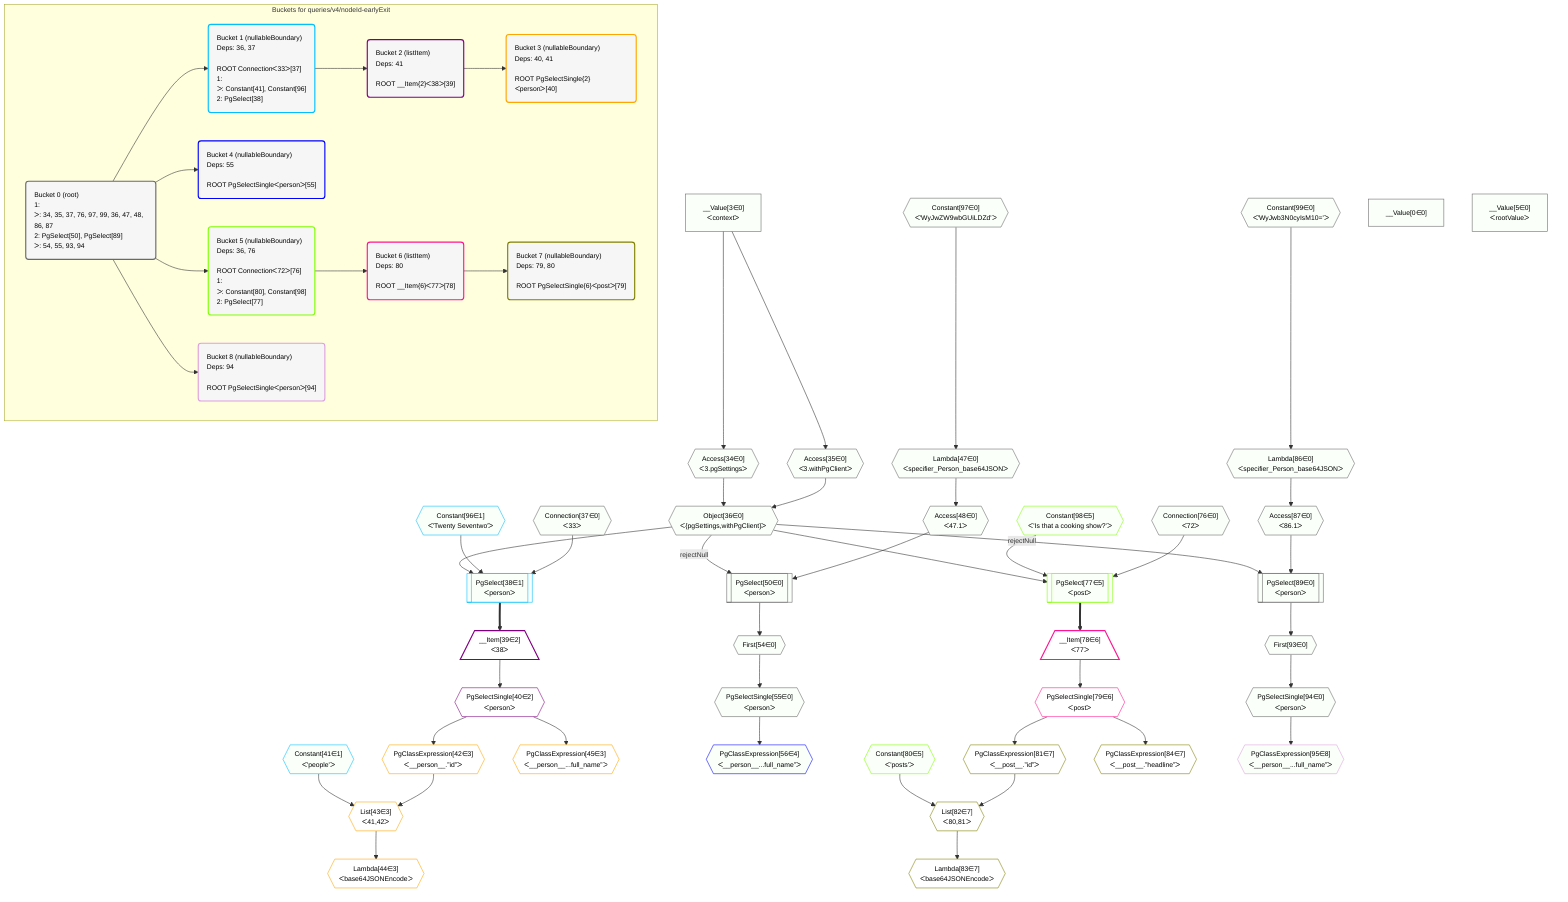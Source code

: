 %%{init: {'themeVariables': { 'fontSize': '12px'}}}%%
graph TD
    classDef path fill:#eee,stroke:#000,color:#000
    classDef plan fill:#fff,stroke-width:1px,color:#000
    classDef itemplan fill:#fff,stroke-width:2px,color:#000
    classDef unbatchedplan fill:#dff,stroke-width:1px,color:#000
    classDef sideeffectplan fill:#fcc,stroke-width:2px,color:#000
    classDef bucket fill:#f6f6f6,color:#000,stroke-width:2px,text-align:left


    %% plan dependencies
    Object36{{"Object[36∈0]<br />ᐸ{pgSettings,withPgClient}ᐳ"}}:::plan
    Access34{{"Access[34∈0]<br />ᐸ3.pgSettingsᐳ"}}:::plan
    Access35{{"Access[35∈0]<br />ᐸ3.withPgClientᐳ"}}:::plan
    Access34 & Access35 --> Object36
    PgSelect50[["PgSelect[50∈0]<br />ᐸpersonᐳ"]]:::plan
    Access48{{"Access[48∈0]<br />ᐸ47.1ᐳ"}}:::plan
    Object36 -->|rejectNull| PgSelect50
    Access48 --> PgSelect50
    PgSelect89[["PgSelect[89∈0]<br />ᐸpersonᐳ"]]:::plan
    Access87{{"Access[87∈0]<br />ᐸ86.1ᐳ"}}:::plan
    Object36 -->|rejectNull| PgSelect89
    Access87 --> PgSelect89
    __Value3["__Value[3∈0]<br />ᐸcontextᐳ"]:::plan
    __Value3 --> Access34
    __Value3 --> Access35
    Lambda47{{"Lambda[47∈0]<br />ᐸspecifier_Person_base64JSONᐳ"}}:::plan
    Constant97{{"Constant[97∈0]<br />ᐸ'WyJwZW9wbGUiLDZd'ᐳ"}}:::plan
    Constant97 --> Lambda47
    Lambda47 --> Access48
    First54{{"First[54∈0]"}}:::plan
    PgSelect50 --> First54
    PgSelectSingle55{{"PgSelectSingle[55∈0]<br />ᐸpersonᐳ"}}:::plan
    First54 --> PgSelectSingle55
    Lambda86{{"Lambda[86∈0]<br />ᐸspecifier_Person_base64JSONᐳ"}}:::plan
    Constant99{{"Constant[99∈0]<br />ᐸ'WyJwb3N0cyIsM10='ᐳ"}}:::plan
    Constant99 --> Lambda86
    Lambda86 --> Access87
    First93{{"First[93∈0]"}}:::plan
    PgSelect89 --> First93
    PgSelectSingle94{{"PgSelectSingle[94∈0]<br />ᐸpersonᐳ"}}:::plan
    First93 --> PgSelectSingle94
    __Value0["__Value[0∈0]"]:::plan
    __Value5["__Value[5∈0]<br />ᐸrootValueᐳ"]:::plan
    Connection37{{"Connection[37∈0]<br />ᐸ33ᐳ"}}:::plan
    Connection76{{"Connection[76∈0]<br />ᐸ72ᐳ"}}:::plan
    PgSelect38[["PgSelect[38∈1]<br />ᐸpersonᐳ"]]:::plan
    Constant96{{"Constant[96∈1]<br />ᐸ'Twenty Seventwo'ᐳ"}}:::plan
    Object36 & Constant96 & Connection37 --> PgSelect38
    Constant41{{"Constant[41∈1]<br />ᐸ'people'ᐳ"}}:::plan
    __Item39[/"__Item[39∈2]<br />ᐸ38ᐳ"\]:::itemplan
    PgSelect38 ==> __Item39
    PgSelectSingle40{{"PgSelectSingle[40∈2]<br />ᐸpersonᐳ"}}:::plan
    __Item39 --> PgSelectSingle40
    List43{{"List[43∈3]<br />ᐸ41,42ᐳ"}}:::plan
    PgClassExpression42{{"PgClassExpression[42∈3]<br />ᐸ__person__.”id”ᐳ"}}:::plan
    Constant41 & PgClassExpression42 --> List43
    PgSelectSingle40 --> PgClassExpression42
    Lambda44{{"Lambda[44∈3]<br />ᐸbase64JSONEncodeᐳ"}}:::plan
    List43 --> Lambda44
    PgClassExpression45{{"PgClassExpression[45∈3]<br />ᐸ__person__...full_name”ᐳ"}}:::plan
    PgSelectSingle40 --> PgClassExpression45
    PgClassExpression56{{"PgClassExpression[56∈4]<br />ᐸ__person__...full_name”ᐳ"}}:::plan
    PgSelectSingle55 --> PgClassExpression56
    PgSelect77[["PgSelect[77∈5]<br />ᐸpostᐳ"]]:::plan
    Constant98{{"Constant[98∈5]<br />ᐸ'Is that a cooking show?'ᐳ"}}:::plan
    Object36 & Constant98 & Connection76 --> PgSelect77
    Constant80{{"Constant[80∈5]<br />ᐸ'posts'ᐳ"}}:::plan
    __Item78[/"__Item[78∈6]<br />ᐸ77ᐳ"\]:::itemplan
    PgSelect77 ==> __Item78
    PgSelectSingle79{{"PgSelectSingle[79∈6]<br />ᐸpostᐳ"}}:::plan
    __Item78 --> PgSelectSingle79
    List82{{"List[82∈7]<br />ᐸ80,81ᐳ"}}:::plan
    PgClassExpression81{{"PgClassExpression[81∈7]<br />ᐸ__post__.”id”ᐳ"}}:::plan
    Constant80 & PgClassExpression81 --> List82
    PgSelectSingle79 --> PgClassExpression81
    Lambda83{{"Lambda[83∈7]<br />ᐸbase64JSONEncodeᐳ"}}:::plan
    List82 --> Lambda83
    PgClassExpression84{{"PgClassExpression[84∈7]<br />ᐸ__post__.”headline”ᐳ"}}:::plan
    PgSelectSingle79 --> PgClassExpression84
    PgClassExpression95{{"PgClassExpression[95∈8]<br />ᐸ__person__...full_name”ᐳ"}}:::plan
    PgSelectSingle94 --> PgClassExpression95

    %% define steps

    subgraph "Buckets for queries/v4/nodeId-earlyExit"
    Bucket0("Bucket 0 (root)<br />1: <br />ᐳ: 34, 35, 37, 76, 97, 99, 36, 47, 48, 86, 87<br />2: PgSelect[50], PgSelect[89]<br />ᐳ: 54, 55, 93, 94"):::bucket
    classDef bucket0 stroke:#696969
    class Bucket0,__Value0,__Value3,__Value5,Access34,Access35,Object36,Connection37,Lambda47,Access48,PgSelect50,First54,PgSelectSingle55,Connection76,Lambda86,Access87,PgSelect89,First93,PgSelectSingle94,Constant97,Constant99 bucket0
    Bucket1("Bucket 1 (nullableBoundary)<br />Deps: 36, 37<br /><br />ROOT Connectionᐸ33ᐳ[37]<br />1: <br />ᐳ: Constant[41], Constant[96]<br />2: PgSelect[38]"):::bucket
    classDef bucket1 stroke:#00bfff
    class Bucket1,PgSelect38,Constant41,Constant96 bucket1
    Bucket2("Bucket 2 (listItem)<br />Deps: 41<br /><br />ROOT __Item{2}ᐸ38ᐳ[39]"):::bucket
    classDef bucket2 stroke:#7f007f
    class Bucket2,__Item39,PgSelectSingle40 bucket2
    Bucket3("Bucket 3 (nullableBoundary)<br />Deps: 40, 41<br /><br />ROOT PgSelectSingle{2}ᐸpersonᐳ[40]"):::bucket
    classDef bucket3 stroke:#ffa500
    class Bucket3,PgClassExpression42,List43,Lambda44,PgClassExpression45 bucket3
    Bucket4("Bucket 4 (nullableBoundary)<br />Deps: 55<br /><br />ROOT PgSelectSingleᐸpersonᐳ[55]"):::bucket
    classDef bucket4 stroke:#0000ff
    class Bucket4,PgClassExpression56 bucket4
    Bucket5("Bucket 5 (nullableBoundary)<br />Deps: 36, 76<br /><br />ROOT Connectionᐸ72ᐳ[76]<br />1: <br />ᐳ: Constant[80], Constant[98]<br />2: PgSelect[77]"):::bucket
    classDef bucket5 stroke:#7fff00
    class Bucket5,PgSelect77,Constant80,Constant98 bucket5
    Bucket6("Bucket 6 (listItem)<br />Deps: 80<br /><br />ROOT __Item{6}ᐸ77ᐳ[78]"):::bucket
    classDef bucket6 stroke:#ff1493
    class Bucket6,__Item78,PgSelectSingle79 bucket6
    Bucket7("Bucket 7 (nullableBoundary)<br />Deps: 79, 80<br /><br />ROOT PgSelectSingle{6}ᐸpostᐳ[79]"):::bucket
    classDef bucket7 stroke:#808000
    class Bucket7,PgClassExpression81,List82,Lambda83,PgClassExpression84 bucket7
    Bucket8("Bucket 8 (nullableBoundary)<br />Deps: 94<br /><br />ROOT PgSelectSingleᐸpersonᐳ[94]"):::bucket
    classDef bucket8 stroke:#dda0dd
    class Bucket8,PgClassExpression95 bucket8
    Bucket0 --> Bucket1 & Bucket4 & Bucket5 & Bucket8
    Bucket1 --> Bucket2
    Bucket2 --> Bucket3
    Bucket5 --> Bucket6
    Bucket6 --> Bucket7
    classDef unary fill:#fafffa,borderWidth:8px
    class Object36,PgSelect50,PgSelect89,Access34,Access35,Lambda47,Access48,First54,PgSelectSingle55,Lambda86,Access87,First93,PgSelectSingle94,__Value0,__Value3,__Value5,Connection37,Connection76,Constant97,Constant99,PgSelect38,Constant41,Constant96,PgClassExpression56,PgSelect77,Constant80,Constant98,PgClassExpression95 unary
    end